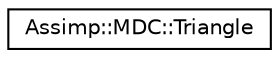 digraph "Graphical Class Hierarchy"
{
  edge [fontname="Helvetica",fontsize="10",labelfontname="Helvetica",labelfontsize="10"];
  node [fontname="Helvetica",fontsize="10",shape=record];
  rankdir="LR";
  Node1 [label="Assimp::MDC::Triangle",height=0.2,width=0.4,color="black", fillcolor="white", style="filled",URL="$struct_assimp_1_1_m_d_c_1_1_triangle.html",tooltip="Data structure for a MDC triangle. "];
}

